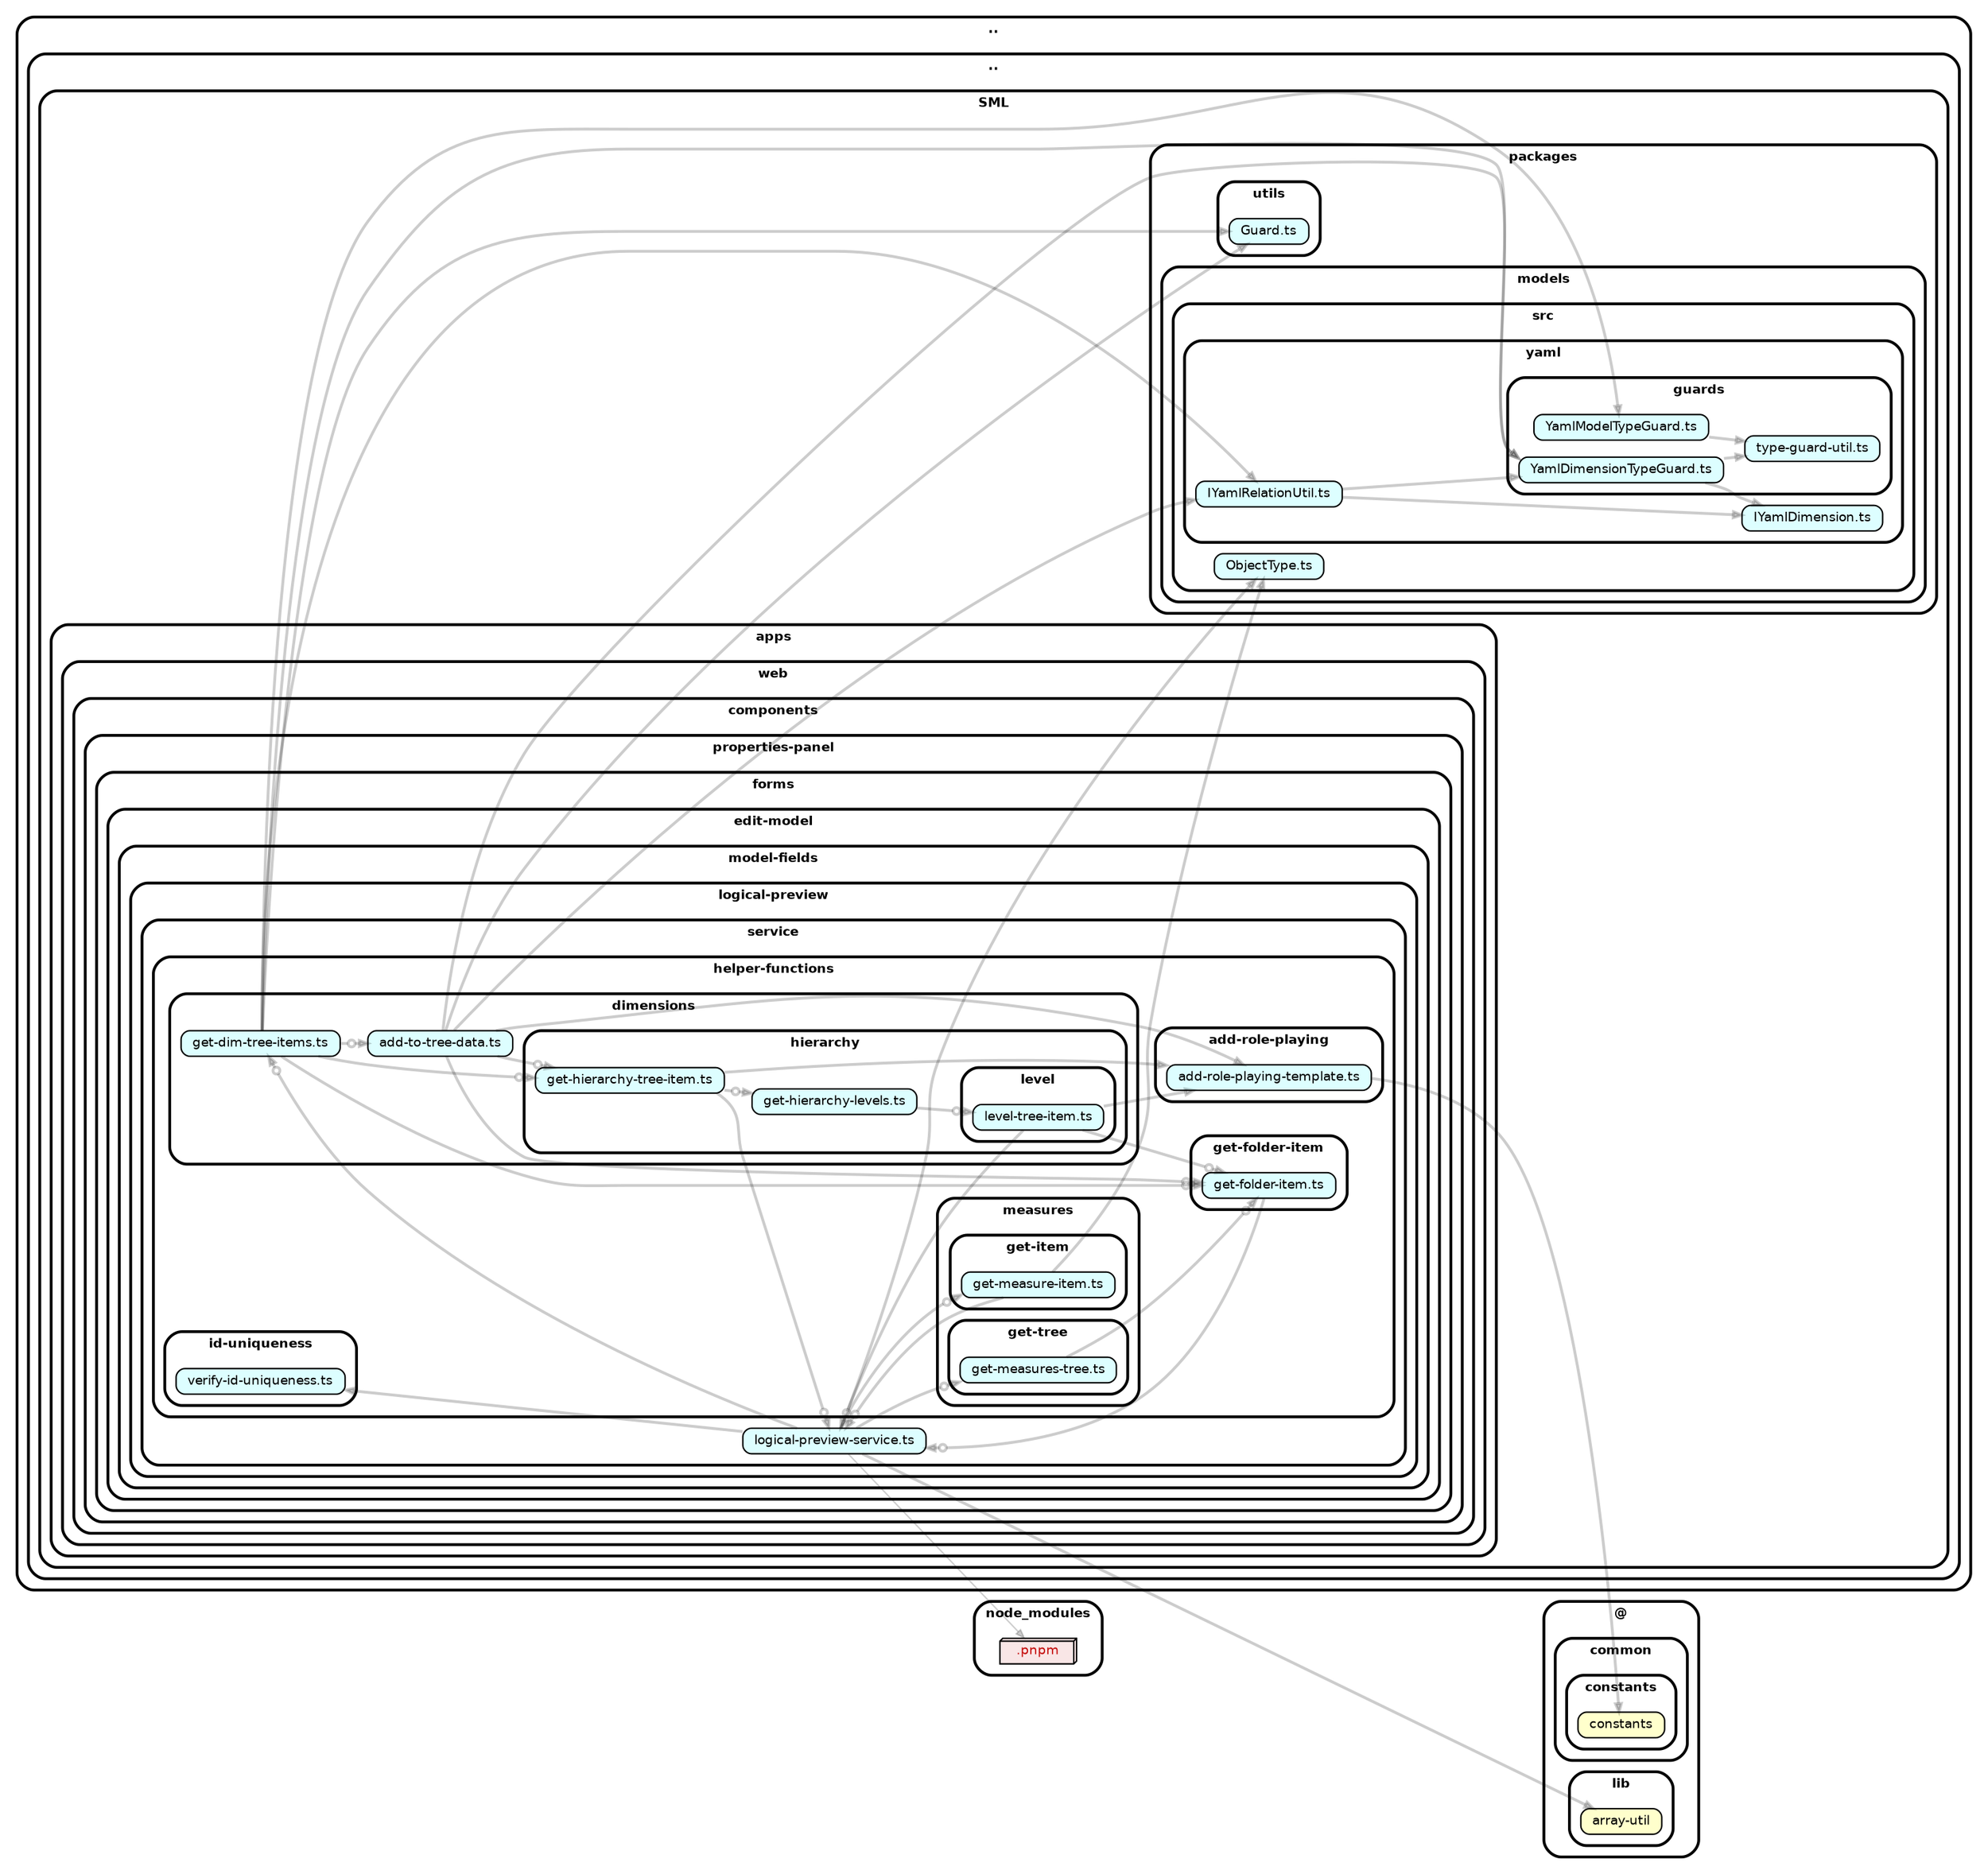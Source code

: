 strict digraph "dependency-cruiser output"{
    rankdir="LR" splines="true" overlap="false" nodesep="0.16" ranksep="0.18" fontname="Helvetica-bold" fontsize="9" style="rounded,bold,filled" fillcolor="#ffffff" compound="true"
    node [shape="box" style="rounded, filled" height="0.2" color="black" fillcolor="#ffffcc" fontcolor="black" fontname="Helvetica" fontsize="9"]
    edge [arrowhead="normal" arrowsize="0.6" penwidth="2.0" color="#00000033" fontname="Helvetica" fontsize="9"]

    subgraph "cluster_.." {label=".." subgraph "cluster_../.." {label=".." subgraph "cluster_../../SML" {label="SML" subgraph "cluster_../../SML/apps" {label="apps" subgraph "cluster_../../SML/apps/web" {label="web" subgraph "cluster_../../SML/apps/web/components" {label="components" subgraph "cluster_../../SML/apps/web/components/properties-panel" {label="properties-panel" subgraph "cluster_../../SML/apps/web/components/properties-panel/forms" {label="forms" subgraph "cluster_../../SML/apps/web/components/properties-panel/forms/edit-model" {label="edit-model" subgraph "cluster_../../SML/apps/web/components/properties-panel/forms/edit-model/model-fields" {label="model-fields" subgraph "cluster_../../SML/apps/web/components/properties-panel/forms/edit-model/model-fields/logical-preview" {label="logical-preview" subgraph "cluster_../../SML/apps/web/components/properties-panel/forms/edit-model/model-fields/logical-preview/service" {label="service" subgraph "cluster_../../SML/apps/web/components/properties-panel/forms/edit-model/model-fields/logical-preview/service/helper-functions" {label="helper-functions" subgraph "cluster_../../SML/apps/web/components/properties-panel/forms/edit-model/model-fields/logical-preview/service/helper-functions/add-role-playing" {label="add-role-playing" "../../SML/apps/web/components/properties-panel/forms/edit-model/model-fields/logical-preview/service/helper-functions/add-role-playing/add-role-playing-template.ts" [label=<add-role-playing-template.ts> tooltip="add-role-playing-template.ts" URL="../../SML/apps/web/components/properties-panel/forms/edit-model/model-fields/logical-preview/service/helper-functions/add-role-playing/add-role-playing-template.ts" fillcolor="#ddfeff"] } } } } } } } } } } } } } }
    "../../SML/apps/web/components/properties-panel/forms/edit-model/model-fields/logical-preview/service/helper-functions/add-role-playing/add-role-playing-template.ts" -> "@/common/constants/constants"
    subgraph "cluster_.." {label=".." subgraph "cluster_../.." {label=".." subgraph "cluster_../../SML" {label="SML" subgraph "cluster_../../SML/apps" {label="apps" subgraph "cluster_../../SML/apps/web" {label="web" subgraph "cluster_../../SML/apps/web/components" {label="components" subgraph "cluster_../../SML/apps/web/components/properties-panel" {label="properties-panel" subgraph "cluster_../../SML/apps/web/components/properties-panel/forms" {label="forms" subgraph "cluster_../../SML/apps/web/components/properties-panel/forms/edit-model" {label="edit-model" subgraph "cluster_../../SML/apps/web/components/properties-panel/forms/edit-model/model-fields" {label="model-fields" subgraph "cluster_../../SML/apps/web/components/properties-panel/forms/edit-model/model-fields/logical-preview" {label="logical-preview" subgraph "cluster_../../SML/apps/web/components/properties-panel/forms/edit-model/model-fields/logical-preview/service" {label="service" subgraph "cluster_../../SML/apps/web/components/properties-panel/forms/edit-model/model-fields/logical-preview/service/helper-functions" {label="helper-functions" subgraph "cluster_../../SML/apps/web/components/properties-panel/forms/edit-model/model-fields/logical-preview/service/helper-functions/dimensions" {label="dimensions" "../../SML/apps/web/components/properties-panel/forms/edit-model/model-fields/logical-preview/service/helper-functions/dimensions/add-to-tree-data.ts" [label=<add-to-tree-data.ts> tooltip="add-to-tree-data.ts" URL="../../SML/apps/web/components/properties-panel/forms/edit-model/model-fields/logical-preview/service/helper-functions/dimensions/add-to-tree-data.ts" fillcolor="#ddfeff"] } } } } } } } } } } } } } }
    "../../SML/apps/web/components/properties-panel/forms/edit-model/model-fields/logical-preview/service/helper-functions/dimensions/add-to-tree-data.ts" -> "../../SML/apps/web/components/properties-panel/forms/edit-model/model-fields/logical-preview/service/helper-functions/add-role-playing/add-role-playing-template.ts"
    "../../SML/apps/web/components/properties-panel/forms/edit-model/model-fields/logical-preview/service/helper-functions/dimensions/add-to-tree-data.ts" -> "../../SML/apps/web/components/properties-panel/forms/edit-model/model-fields/logical-preview/service/helper-functions/get-folder-item/get-folder-item.ts" [arrowhead="normalnoneodot"]
    "../../SML/apps/web/components/properties-panel/forms/edit-model/model-fields/logical-preview/service/helper-functions/dimensions/add-to-tree-data.ts" -> "../../SML/apps/web/components/properties-panel/forms/edit-model/model-fields/logical-preview/service/helper-functions/dimensions/hierarchy/get-hierarchy-tree-item.ts" [arrowhead="normalnoneodot"]
    "../../SML/apps/web/components/properties-panel/forms/edit-model/model-fields/logical-preview/service/helper-functions/dimensions/add-to-tree-data.ts" -> "../../SML/packages/models/src/yaml/guards/YamlDimensionTypeGuard.ts"
    "../../SML/apps/web/components/properties-panel/forms/edit-model/model-fields/logical-preview/service/helper-functions/dimensions/add-to-tree-data.ts" -> "../../SML/packages/models/src/yaml/IYamlRelationUtil.ts"
    "../../SML/apps/web/components/properties-panel/forms/edit-model/model-fields/logical-preview/service/helper-functions/dimensions/add-to-tree-data.ts" -> "../../SML/packages/utils/Guard.ts"
    subgraph "cluster_.." {label=".." subgraph "cluster_../.." {label=".." subgraph "cluster_../../SML" {label="SML" subgraph "cluster_../../SML/apps" {label="apps" subgraph "cluster_../../SML/apps/web" {label="web" subgraph "cluster_../../SML/apps/web/components" {label="components" subgraph "cluster_../../SML/apps/web/components/properties-panel" {label="properties-panel" subgraph "cluster_../../SML/apps/web/components/properties-panel/forms" {label="forms" subgraph "cluster_../../SML/apps/web/components/properties-panel/forms/edit-model" {label="edit-model" subgraph "cluster_../../SML/apps/web/components/properties-panel/forms/edit-model/model-fields" {label="model-fields" subgraph "cluster_../../SML/apps/web/components/properties-panel/forms/edit-model/model-fields/logical-preview" {label="logical-preview" subgraph "cluster_../../SML/apps/web/components/properties-panel/forms/edit-model/model-fields/logical-preview/service" {label="service" subgraph "cluster_../../SML/apps/web/components/properties-panel/forms/edit-model/model-fields/logical-preview/service/helper-functions" {label="helper-functions" subgraph "cluster_../../SML/apps/web/components/properties-panel/forms/edit-model/model-fields/logical-preview/service/helper-functions/dimensions" {label="dimensions" "../../SML/apps/web/components/properties-panel/forms/edit-model/model-fields/logical-preview/service/helper-functions/dimensions/get-dim-tree-items.ts" [label=<get-dim-tree-items.ts> tooltip="get-dim-tree-items.ts" URL="../../SML/apps/web/components/properties-panel/forms/edit-model/model-fields/logical-preview/service/helper-functions/dimensions/get-dim-tree-items.ts" fillcolor="#ddfeff"] } } } } } } } } } } } } } }
    "../../SML/apps/web/components/properties-panel/forms/edit-model/model-fields/logical-preview/service/helper-functions/dimensions/get-dim-tree-items.ts" -> "../../SML/apps/web/components/properties-panel/forms/edit-model/model-fields/logical-preview/service/helper-functions/get-folder-item/get-folder-item.ts" [arrowhead="normalnoneodot"]
    "../../SML/apps/web/components/properties-panel/forms/edit-model/model-fields/logical-preview/service/helper-functions/dimensions/get-dim-tree-items.ts" -> "../../SML/apps/web/components/properties-panel/forms/edit-model/model-fields/logical-preview/service/helper-functions/dimensions/add-to-tree-data.ts" [arrowhead="normalnoneodot"]
    "../../SML/apps/web/components/properties-panel/forms/edit-model/model-fields/logical-preview/service/helper-functions/dimensions/get-dim-tree-items.ts" -> "../../SML/apps/web/components/properties-panel/forms/edit-model/model-fields/logical-preview/service/helper-functions/dimensions/hierarchy/get-hierarchy-tree-item.ts" [arrowhead="normalnoneodot"]
    "../../SML/apps/web/components/properties-panel/forms/edit-model/model-fields/logical-preview/service/helper-functions/dimensions/get-dim-tree-items.ts" -> "../../SML/packages/models/src/yaml/guards/YamlDimensionTypeGuard.ts"
    "../../SML/apps/web/components/properties-panel/forms/edit-model/model-fields/logical-preview/service/helper-functions/dimensions/get-dim-tree-items.ts" -> "../../SML/packages/models/src/yaml/guards/YamlModelTypeGuard.ts"
    "../../SML/apps/web/components/properties-panel/forms/edit-model/model-fields/logical-preview/service/helper-functions/dimensions/get-dim-tree-items.ts" -> "../../SML/packages/models/src/yaml/IYamlRelationUtil.ts"
    "../../SML/apps/web/components/properties-panel/forms/edit-model/model-fields/logical-preview/service/helper-functions/dimensions/get-dim-tree-items.ts" -> "../../SML/packages/utils/Guard.ts"
    subgraph "cluster_.." {label=".." subgraph "cluster_../.." {label=".." subgraph "cluster_../../SML" {label="SML" subgraph "cluster_../../SML/apps" {label="apps" subgraph "cluster_../../SML/apps/web" {label="web" subgraph "cluster_../../SML/apps/web/components" {label="components" subgraph "cluster_../../SML/apps/web/components/properties-panel" {label="properties-panel" subgraph "cluster_../../SML/apps/web/components/properties-panel/forms" {label="forms" subgraph "cluster_../../SML/apps/web/components/properties-panel/forms/edit-model" {label="edit-model" subgraph "cluster_../../SML/apps/web/components/properties-panel/forms/edit-model/model-fields" {label="model-fields" subgraph "cluster_../../SML/apps/web/components/properties-panel/forms/edit-model/model-fields/logical-preview" {label="logical-preview" subgraph "cluster_../../SML/apps/web/components/properties-panel/forms/edit-model/model-fields/logical-preview/service" {label="service" subgraph "cluster_../../SML/apps/web/components/properties-panel/forms/edit-model/model-fields/logical-preview/service/helper-functions" {label="helper-functions" subgraph "cluster_../../SML/apps/web/components/properties-panel/forms/edit-model/model-fields/logical-preview/service/helper-functions/dimensions" {label="dimensions" subgraph "cluster_../../SML/apps/web/components/properties-panel/forms/edit-model/model-fields/logical-preview/service/helper-functions/dimensions/hierarchy" {label="hierarchy" "../../SML/apps/web/components/properties-panel/forms/edit-model/model-fields/logical-preview/service/helper-functions/dimensions/hierarchy/get-hierarchy-levels.ts" [label=<get-hierarchy-levels.ts> tooltip="get-hierarchy-levels.ts" URL="../../SML/apps/web/components/properties-panel/forms/edit-model/model-fields/logical-preview/service/helper-functions/dimensions/hierarchy/get-hierarchy-levels.ts" fillcolor="#ddfeff"] } } } } } } } } } } } } } } }
    "../../SML/apps/web/components/properties-panel/forms/edit-model/model-fields/logical-preview/service/helper-functions/dimensions/hierarchy/get-hierarchy-levels.ts" -> "../../SML/apps/web/components/properties-panel/forms/edit-model/model-fields/logical-preview/service/helper-functions/dimensions/hierarchy/level/level-tree-item.ts" [arrowhead="normalnoneodot"]
    subgraph "cluster_.." {label=".." subgraph "cluster_../.." {label=".." subgraph "cluster_../../SML" {label="SML" subgraph "cluster_../../SML/apps" {label="apps" subgraph "cluster_../../SML/apps/web" {label="web" subgraph "cluster_../../SML/apps/web/components" {label="components" subgraph "cluster_../../SML/apps/web/components/properties-panel" {label="properties-panel" subgraph "cluster_../../SML/apps/web/components/properties-panel/forms" {label="forms" subgraph "cluster_../../SML/apps/web/components/properties-panel/forms/edit-model" {label="edit-model" subgraph "cluster_../../SML/apps/web/components/properties-panel/forms/edit-model/model-fields" {label="model-fields" subgraph "cluster_../../SML/apps/web/components/properties-panel/forms/edit-model/model-fields/logical-preview" {label="logical-preview" subgraph "cluster_../../SML/apps/web/components/properties-panel/forms/edit-model/model-fields/logical-preview/service" {label="service" subgraph "cluster_../../SML/apps/web/components/properties-panel/forms/edit-model/model-fields/logical-preview/service/helper-functions" {label="helper-functions" subgraph "cluster_../../SML/apps/web/components/properties-panel/forms/edit-model/model-fields/logical-preview/service/helper-functions/dimensions" {label="dimensions" subgraph "cluster_../../SML/apps/web/components/properties-panel/forms/edit-model/model-fields/logical-preview/service/helper-functions/dimensions/hierarchy" {label="hierarchy" "../../SML/apps/web/components/properties-panel/forms/edit-model/model-fields/logical-preview/service/helper-functions/dimensions/hierarchy/get-hierarchy-tree-item.ts" [label=<get-hierarchy-tree-item.ts> tooltip="get-hierarchy-tree-item.ts" URL="../../SML/apps/web/components/properties-panel/forms/edit-model/model-fields/logical-preview/service/helper-functions/dimensions/hierarchy/get-hierarchy-tree-item.ts" fillcolor="#ddfeff"] } } } } } } } } } } } } } } }
    "../../SML/apps/web/components/properties-panel/forms/edit-model/model-fields/logical-preview/service/helper-functions/dimensions/hierarchy/get-hierarchy-tree-item.ts" -> "../../SML/apps/web/components/properties-panel/forms/edit-model/model-fields/logical-preview/service/logical-preview-service.ts" [arrowhead="normalnoneodot"]
    "../../SML/apps/web/components/properties-panel/forms/edit-model/model-fields/logical-preview/service/helper-functions/dimensions/hierarchy/get-hierarchy-tree-item.ts" -> "../../SML/apps/web/components/properties-panel/forms/edit-model/model-fields/logical-preview/service/helper-functions/add-role-playing/add-role-playing-template.ts"
    "../../SML/apps/web/components/properties-panel/forms/edit-model/model-fields/logical-preview/service/helper-functions/dimensions/hierarchy/get-hierarchy-tree-item.ts" -> "../../SML/apps/web/components/properties-panel/forms/edit-model/model-fields/logical-preview/service/helper-functions/dimensions/hierarchy/get-hierarchy-levels.ts" [arrowhead="normalnoneodot"]
    subgraph "cluster_.." {label=".." subgraph "cluster_../.." {label=".." subgraph "cluster_../../SML" {label="SML" subgraph "cluster_../../SML/apps" {label="apps" subgraph "cluster_../../SML/apps/web" {label="web" subgraph "cluster_../../SML/apps/web/components" {label="components" subgraph "cluster_../../SML/apps/web/components/properties-panel" {label="properties-panel" subgraph "cluster_../../SML/apps/web/components/properties-panel/forms" {label="forms" subgraph "cluster_../../SML/apps/web/components/properties-panel/forms/edit-model" {label="edit-model" subgraph "cluster_../../SML/apps/web/components/properties-panel/forms/edit-model/model-fields" {label="model-fields" subgraph "cluster_../../SML/apps/web/components/properties-panel/forms/edit-model/model-fields/logical-preview" {label="logical-preview" subgraph "cluster_../../SML/apps/web/components/properties-panel/forms/edit-model/model-fields/logical-preview/service" {label="service" subgraph "cluster_../../SML/apps/web/components/properties-panel/forms/edit-model/model-fields/logical-preview/service/helper-functions" {label="helper-functions" subgraph "cluster_../../SML/apps/web/components/properties-panel/forms/edit-model/model-fields/logical-preview/service/helper-functions/dimensions" {label="dimensions" subgraph "cluster_../../SML/apps/web/components/properties-panel/forms/edit-model/model-fields/logical-preview/service/helper-functions/dimensions/hierarchy" {label="hierarchy" subgraph "cluster_../../SML/apps/web/components/properties-panel/forms/edit-model/model-fields/logical-preview/service/helper-functions/dimensions/hierarchy/level" {label="level" "../../SML/apps/web/components/properties-panel/forms/edit-model/model-fields/logical-preview/service/helper-functions/dimensions/hierarchy/level/level-tree-item.ts" [label=<level-tree-item.ts> tooltip="level-tree-item.ts" URL="../../SML/apps/web/components/properties-panel/forms/edit-model/model-fields/logical-preview/service/helper-functions/dimensions/hierarchy/level/level-tree-item.ts" fillcolor="#ddfeff"] } } } } } } } } } } } } } } } }
    "../../SML/apps/web/components/properties-panel/forms/edit-model/model-fields/logical-preview/service/helper-functions/dimensions/hierarchy/level/level-tree-item.ts" -> "../../SML/apps/web/components/properties-panel/forms/edit-model/model-fields/logical-preview/service/logical-preview-service.ts" [arrowhead="normalnoneodot"]
    "../../SML/apps/web/components/properties-panel/forms/edit-model/model-fields/logical-preview/service/helper-functions/dimensions/hierarchy/level/level-tree-item.ts" -> "../../SML/apps/web/components/properties-panel/forms/edit-model/model-fields/logical-preview/service/helper-functions/add-role-playing/add-role-playing-template.ts"
    "../../SML/apps/web/components/properties-panel/forms/edit-model/model-fields/logical-preview/service/helper-functions/dimensions/hierarchy/level/level-tree-item.ts" -> "../../SML/apps/web/components/properties-panel/forms/edit-model/model-fields/logical-preview/service/helper-functions/get-folder-item/get-folder-item.ts" [arrowhead="normalnoneodot"]
    subgraph "cluster_.." {label=".." subgraph "cluster_../.." {label=".." subgraph "cluster_../../SML" {label="SML" subgraph "cluster_../../SML/apps" {label="apps" subgraph "cluster_../../SML/apps/web" {label="web" subgraph "cluster_../../SML/apps/web/components" {label="components" subgraph "cluster_../../SML/apps/web/components/properties-panel" {label="properties-panel" subgraph "cluster_../../SML/apps/web/components/properties-panel/forms" {label="forms" subgraph "cluster_../../SML/apps/web/components/properties-panel/forms/edit-model" {label="edit-model" subgraph "cluster_../../SML/apps/web/components/properties-panel/forms/edit-model/model-fields" {label="model-fields" subgraph "cluster_../../SML/apps/web/components/properties-panel/forms/edit-model/model-fields/logical-preview" {label="logical-preview" subgraph "cluster_../../SML/apps/web/components/properties-panel/forms/edit-model/model-fields/logical-preview/service" {label="service" subgraph "cluster_../../SML/apps/web/components/properties-panel/forms/edit-model/model-fields/logical-preview/service/helper-functions" {label="helper-functions" subgraph "cluster_../../SML/apps/web/components/properties-panel/forms/edit-model/model-fields/logical-preview/service/helper-functions/get-folder-item" {label="get-folder-item" "../../SML/apps/web/components/properties-panel/forms/edit-model/model-fields/logical-preview/service/helper-functions/get-folder-item/get-folder-item.ts" [label=<get-folder-item.ts> tooltip="get-folder-item.ts" URL="../../SML/apps/web/components/properties-panel/forms/edit-model/model-fields/logical-preview/service/helper-functions/get-folder-item/get-folder-item.ts" fillcolor="#ddfeff"] } } } } } } } } } } } } } }
    "../../SML/apps/web/components/properties-panel/forms/edit-model/model-fields/logical-preview/service/helper-functions/get-folder-item/get-folder-item.ts" -> "../../SML/apps/web/components/properties-panel/forms/edit-model/model-fields/logical-preview/service/logical-preview-service.ts" [arrowhead="normalnoneodot"]
    subgraph "cluster_.." {label=".." subgraph "cluster_../.." {label=".." subgraph "cluster_../../SML" {label="SML" subgraph "cluster_../../SML/apps" {label="apps" subgraph "cluster_../../SML/apps/web" {label="web" subgraph "cluster_../../SML/apps/web/components" {label="components" subgraph "cluster_../../SML/apps/web/components/properties-panel" {label="properties-panel" subgraph "cluster_../../SML/apps/web/components/properties-panel/forms" {label="forms" subgraph "cluster_../../SML/apps/web/components/properties-panel/forms/edit-model" {label="edit-model" subgraph "cluster_../../SML/apps/web/components/properties-panel/forms/edit-model/model-fields" {label="model-fields" subgraph "cluster_../../SML/apps/web/components/properties-panel/forms/edit-model/model-fields/logical-preview" {label="logical-preview" subgraph "cluster_../../SML/apps/web/components/properties-panel/forms/edit-model/model-fields/logical-preview/service" {label="service" subgraph "cluster_../../SML/apps/web/components/properties-panel/forms/edit-model/model-fields/logical-preview/service/helper-functions" {label="helper-functions" subgraph "cluster_../../SML/apps/web/components/properties-panel/forms/edit-model/model-fields/logical-preview/service/helper-functions/id-uniqueness" {label="id-uniqueness" "../../SML/apps/web/components/properties-panel/forms/edit-model/model-fields/logical-preview/service/helper-functions/id-uniqueness/verify-id-uniqueness.ts" [label=<verify-id-uniqueness.ts> tooltip="verify-id-uniqueness.ts" URL="../../SML/apps/web/components/properties-panel/forms/edit-model/model-fields/logical-preview/service/helper-functions/id-uniqueness/verify-id-uniqueness.ts" fillcolor="#ddfeff"] } } } } } } } } } } } } } }
    subgraph "cluster_.." {label=".." subgraph "cluster_../.." {label=".." subgraph "cluster_../../SML" {label="SML" subgraph "cluster_../../SML/apps" {label="apps" subgraph "cluster_../../SML/apps/web" {label="web" subgraph "cluster_../../SML/apps/web/components" {label="components" subgraph "cluster_../../SML/apps/web/components/properties-panel" {label="properties-panel" subgraph "cluster_../../SML/apps/web/components/properties-panel/forms" {label="forms" subgraph "cluster_../../SML/apps/web/components/properties-panel/forms/edit-model" {label="edit-model" subgraph "cluster_../../SML/apps/web/components/properties-panel/forms/edit-model/model-fields" {label="model-fields" subgraph "cluster_../../SML/apps/web/components/properties-panel/forms/edit-model/model-fields/logical-preview" {label="logical-preview" subgraph "cluster_../../SML/apps/web/components/properties-panel/forms/edit-model/model-fields/logical-preview/service" {label="service" subgraph "cluster_../../SML/apps/web/components/properties-panel/forms/edit-model/model-fields/logical-preview/service/helper-functions" {label="helper-functions" subgraph "cluster_../../SML/apps/web/components/properties-panel/forms/edit-model/model-fields/logical-preview/service/helper-functions/measures" {label="measures" subgraph "cluster_../../SML/apps/web/components/properties-panel/forms/edit-model/model-fields/logical-preview/service/helper-functions/measures/get-item" {label="get-item" "../../SML/apps/web/components/properties-panel/forms/edit-model/model-fields/logical-preview/service/helper-functions/measures/get-item/get-measure-item.ts" [label=<get-measure-item.ts> tooltip="get-measure-item.ts" URL="../../SML/apps/web/components/properties-panel/forms/edit-model/model-fields/logical-preview/service/helper-functions/measures/get-item/get-measure-item.ts" fillcolor="#ddfeff"] } } } } } } } } } } } } } } }
    "../../SML/apps/web/components/properties-panel/forms/edit-model/model-fields/logical-preview/service/helper-functions/measures/get-item/get-measure-item.ts" -> "../../SML/apps/web/components/properties-panel/forms/edit-model/model-fields/logical-preview/service/logical-preview-service.ts" [arrowhead="normalnoneodot"]
    "../../SML/apps/web/components/properties-panel/forms/edit-model/model-fields/logical-preview/service/helper-functions/measures/get-item/get-measure-item.ts" -> "../../SML/packages/models/src/ObjectType.ts"
    subgraph "cluster_.." {label=".." subgraph "cluster_../.." {label=".." subgraph "cluster_../../SML" {label="SML" subgraph "cluster_../../SML/apps" {label="apps" subgraph "cluster_../../SML/apps/web" {label="web" subgraph "cluster_../../SML/apps/web/components" {label="components" subgraph "cluster_../../SML/apps/web/components/properties-panel" {label="properties-panel" subgraph "cluster_../../SML/apps/web/components/properties-panel/forms" {label="forms" subgraph "cluster_../../SML/apps/web/components/properties-panel/forms/edit-model" {label="edit-model" subgraph "cluster_../../SML/apps/web/components/properties-panel/forms/edit-model/model-fields" {label="model-fields" subgraph "cluster_../../SML/apps/web/components/properties-panel/forms/edit-model/model-fields/logical-preview" {label="logical-preview" subgraph "cluster_../../SML/apps/web/components/properties-panel/forms/edit-model/model-fields/logical-preview/service" {label="service" subgraph "cluster_../../SML/apps/web/components/properties-panel/forms/edit-model/model-fields/logical-preview/service/helper-functions" {label="helper-functions" subgraph "cluster_../../SML/apps/web/components/properties-panel/forms/edit-model/model-fields/logical-preview/service/helper-functions/measures" {label="measures" subgraph "cluster_../../SML/apps/web/components/properties-panel/forms/edit-model/model-fields/logical-preview/service/helper-functions/measures/get-tree" {label="get-tree" "../../SML/apps/web/components/properties-panel/forms/edit-model/model-fields/logical-preview/service/helper-functions/measures/get-tree/get-measures-tree.ts" [label=<get-measures-tree.ts> tooltip="get-measures-tree.ts" URL="../../SML/apps/web/components/properties-panel/forms/edit-model/model-fields/logical-preview/service/helper-functions/measures/get-tree/get-measures-tree.ts" fillcolor="#ddfeff"] } } } } } } } } } } } } } } }
    "../../SML/apps/web/components/properties-panel/forms/edit-model/model-fields/logical-preview/service/helper-functions/measures/get-tree/get-measures-tree.ts" -> "../../SML/apps/web/components/properties-panel/forms/edit-model/model-fields/logical-preview/service/helper-functions/get-folder-item/get-folder-item.ts" [arrowhead="normalnoneodot"]
    subgraph "cluster_.." {label=".." subgraph "cluster_../.." {label=".." subgraph "cluster_../../SML" {label="SML" subgraph "cluster_../../SML/apps" {label="apps" subgraph "cluster_../../SML/apps/web" {label="web" subgraph "cluster_../../SML/apps/web/components" {label="components" subgraph "cluster_../../SML/apps/web/components/properties-panel" {label="properties-panel" subgraph "cluster_../../SML/apps/web/components/properties-panel/forms" {label="forms" subgraph "cluster_../../SML/apps/web/components/properties-panel/forms/edit-model" {label="edit-model" subgraph "cluster_../../SML/apps/web/components/properties-panel/forms/edit-model/model-fields" {label="model-fields" subgraph "cluster_../../SML/apps/web/components/properties-panel/forms/edit-model/model-fields/logical-preview" {label="logical-preview" subgraph "cluster_../../SML/apps/web/components/properties-panel/forms/edit-model/model-fields/logical-preview/service" {label="service" "../../SML/apps/web/components/properties-panel/forms/edit-model/model-fields/logical-preview/service/logical-preview-service.ts" [label=<logical-preview-service.ts> tooltip="logical-preview-service.ts" URL="../../SML/apps/web/components/properties-panel/forms/edit-model/model-fields/logical-preview/service/logical-preview-service.ts" fillcolor="#ddfeff"] } } } } } } } } } } } }
    "../../SML/apps/web/components/properties-panel/forms/edit-model/model-fields/logical-preview/service/logical-preview-service.ts" -> "../../SML/apps/web/components/properties-panel/forms/edit-model/model-fields/logical-preview/service/helper-functions/dimensions/get-dim-tree-items.ts" [arrowhead="normalnoneodot"]
    "../../SML/apps/web/components/properties-panel/forms/edit-model/model-fields/logical-preview/service/logical-preview-service.ts" -> "../../SML/apps/web/components/properties-panel/forms/edit-model/model-fields/logical-preview/service/helper-functions/id-uniqueness/verify-id-uniqueness.ts"
    "../../SML/apps/web/components/properties-panel/forms/edit-model/model-fields/logical-preview/service/logical-preview-service.ts" -> "../../SML/apps/web/components/properties-panel/forms/edit-model/model-fields/logical-preview/service/helper-functions/measures/get-item/get-measure-item.ts" [arrowhead="normalnoneodot"]
    "../../SML/apps/web/components/properties-panel/forms/edit-model/model-fields/logical-preview/service/logical-preview-service.ts" -> "../../SML/apps/web/components/properties-panel/forms/edit-model/model-fields/logical-preview/service/helper-functions/measures/get-tree/get-measures-tree.ts" [arrowhead="normalnoneodot"]
    "../../SML/apps/web/components/properties-panel/forms/edit-model/model-fields/logical-preview/service/logical-preview-service.ts" -> "@/lib/array-util"
    "../../SML/apps/web/components/properties-panel/forms/edit-model/model-fields/logical-preview/service/logical-preview-service.ts" -> "node_modules/.pnpm" [penwidth="1.0"]
    "../../SML/apps/web/components/properties-panel/forms/edit-model/model-fields/logical-preview/service/logical-preview-service.ts" -> "../../SML/packages/models/src/ObjectType.ts"
    subgraph "cluster_.." {label=".." subgraph "cluster_../.." {label=".." subgraph "cluster_../../SML" {label="SML" subgraph "cluster_../../SML/packages" {label="packages" subgraph "cluster_../../SML/packages/models" {label="models" subgraph "cluster_../../SML/packages/models/src" {label="src" "../../SML/packages/models/src/ObjectType.ts" [label=<ObjectType.ts> tooltip="ObjectType.ts" URL="../../SML/packages/models/src/ObjectType.ts" fillcolor="#ddfeff"] } } } } } }
    subgraph "cluster_.." {label=".." subgraph "cluster_../.." {label=".." subgraph "cluster_../../SML" {label="SML" subgraph "cluster_../../SML/packages" {label="packages" subgraph "cluster_../../SML/packages/models" {label="models" subgraph "cluster_../../SML/packages/models/src" {label="src" subgraph "cluster_../../SML/packages/models/src/yaml" {label="yaml" "../../SML/packages/models/src/yaml/IYamlDimension.ts" [label=<IYamlDimension.ts> tooltip="IYamlDimension.ts" URL="../../SML/packages/models/src/yaml/IYamlDimension.ts" fillcolor="#ddfeff"] } } } } } } }
    subgraph "cluster_.." {label=".." subgraph "cluster_../.." {label=".." subgraph "cluster_../../SML" {label="SML" subgraph "cluster_../../SML/packages" {label="packages" subgraph "cluster_../../SML/packages/models" {label="models" subgraph "cluster_../../SML/packages/models/src" {label="src" subgraph "cluster_../../SML/packages/models/src/yaml" {label="yaml" "../../SML/packages/models/src/yaml/IYamlRelationUtil.ts" [label=<IYamlRelationUtil.ts> tooltip="IYamlRelationUtil.ts" URL="../../SML/packages/models/src/yaml/IYamlRelationUtil.ts" fillcolor="#ddfeff"] } } } } } } }
    "../../SML/packages/models/src/yaml/IYamlRelationUtil.ts" -> "../../SML/packages/models/src/yaml/guards/YamlDimensionTypeGuard.ts"
    "../../SML/packages/models/src/yaml/IYamlRelationUtil.ts" -> "../../SML/packages/models/src/yaml/IYamlDimension.ts"
    subgraph "cluster_.." {label=".." subgraph "cluster_../.." {label=".." subgraph "cluster_../../SML" {label="SML" subgraph "cluster_../../SML/packages" {label="packages" subgraph "cluster_../../SML/packages/models" {label="models" subgraph "cluster_../../SML/packages/models/src" {label="src" subgraph "cluster_../../SML/packages/models/src/yaml" {label="yaml" subgraph "cluster_../../SML/packages/models/src/yaml/guards" {label="guards" "../../SML/packages/models/src/yaml/guards/YamlDimensionTypeGuard.ts" [label=<YamlDimensionTypeGuard.ts> tooltip="YamlDimensionTypeGuard.ts" URL="../../SML/packages/models/src/yaml/guards/YamlDimensionTypeGuard.ts" fillcolor="#ddfeff"] } } } } } } } }
    "../../SML/packages/models/src/yaml/guards/YamlDimensionTypeGuard.ts" -> "../../SML/packages/models/src/yaml/IYamlDimension.ts"
    "../../SML/packages/models/src/yaml/guards/YamlDimensionTypeGuard.ts" -> "../../SML/packages/models/src/yaml/guards/type-guard-util.ts"
    subgraph "cluster_.." {label=".." subgraph "cluster_../.." {label=".." subgraph "cluster_../../SML" {label="SML" subgraph "cluster_../../SML/packages" {label="packages" subgraph "cluster_../../SML/packages/models" {label="models" subgraph "cluster_../../SML/packages/models/src" {label="src" subgraph "cluster_../../SML/packages/models/src/yaml" {label="yaml" subgraph "cluster_../../SML/packages/models/src/yaml/guards" {label="guards" "../../SML/packages/models/src/yaml/guards/YamlModelTypeGuard.ts" [label=<YamlModelTypeGuard.ts> tooltip="YamlModelTypeGuard.ts" URL="../../SML/packages/models/src/yaml/guards/YamlModelTypeGuard.ts" fillcolor="#ddfeff"] } } } } } } } }
    "../../SML/packages/models/src/yaml/guards/YamlModelTypeGuard.ts" -> "../../SML/packages/models/src/yaml/guards/type-guard-util.ts"
    subgraph "cluster_.." {label=".." subgraph "cluster_../.." {label=".." subgraph "cluster_../../SML" {label="SML" subgraph "cluster_../../SML/packages" {label="packages" subgraph "cluster_../../SML/packages/models" {label="models" subgraph "cluster_../../SML/packages/models/src" {label="src" subgraph "cluster_../../SML/packages/models/src/yaml" {label="yaml" subgraph "cluster_../../SML/packages/models/src/yaml/guards" {label="guards" "../../SML/packages/models/src/yaml/guards/type-guard-util.ts" [label=<type-guard-util.ts> tooltip="type-guard-util.ts" URL="../../SML/packages/models/src/yaml/guards/type-guard-util.ts" fillcolor="#ddfeff"] } } } } } } } }
    subgraph "cluster_.." {label=".." subgraph "cluster_../.." {label=".." subgraph "cluster_../../SML" {label="SML" subgraph "cluster_../../SML/packages" {label="packages" subgraph "cluster_../../SML/packages/utils" {label="utils" "../../SML/packages/utils/Guard.ts" [label=<Guard.ts> tooltip="Guard.ts" URL="../../SML/packages/utils/Guard.ts" fillcolor="#ddfeff"] } } } } }
    subgraph "cluster_@" {label="@" subgraph "cluster_@/common" {label="common" subgraph "cluster_@/common/constants" {label="constants" "@/common/constants/constants" [label=<constants> tooltip="constants" ] } } }
    subgraph "cluster_@" {label="@" subgraph "cluster_@/lib" {label="lib" "@/lib/array-util" [label=<array-util> tooltip="array-util" ] } }
    subgraph "cluster_node_modules" {label="node_modules" "node_modules/.pnpm" [label=<.pnpm> tooltip=".pnpm" URL="https://www.npmjs.com/package/.pnpm" shape="box3d" fillcolor="#c40b0a1a" fontcolor="#c40b0a"] }
}
